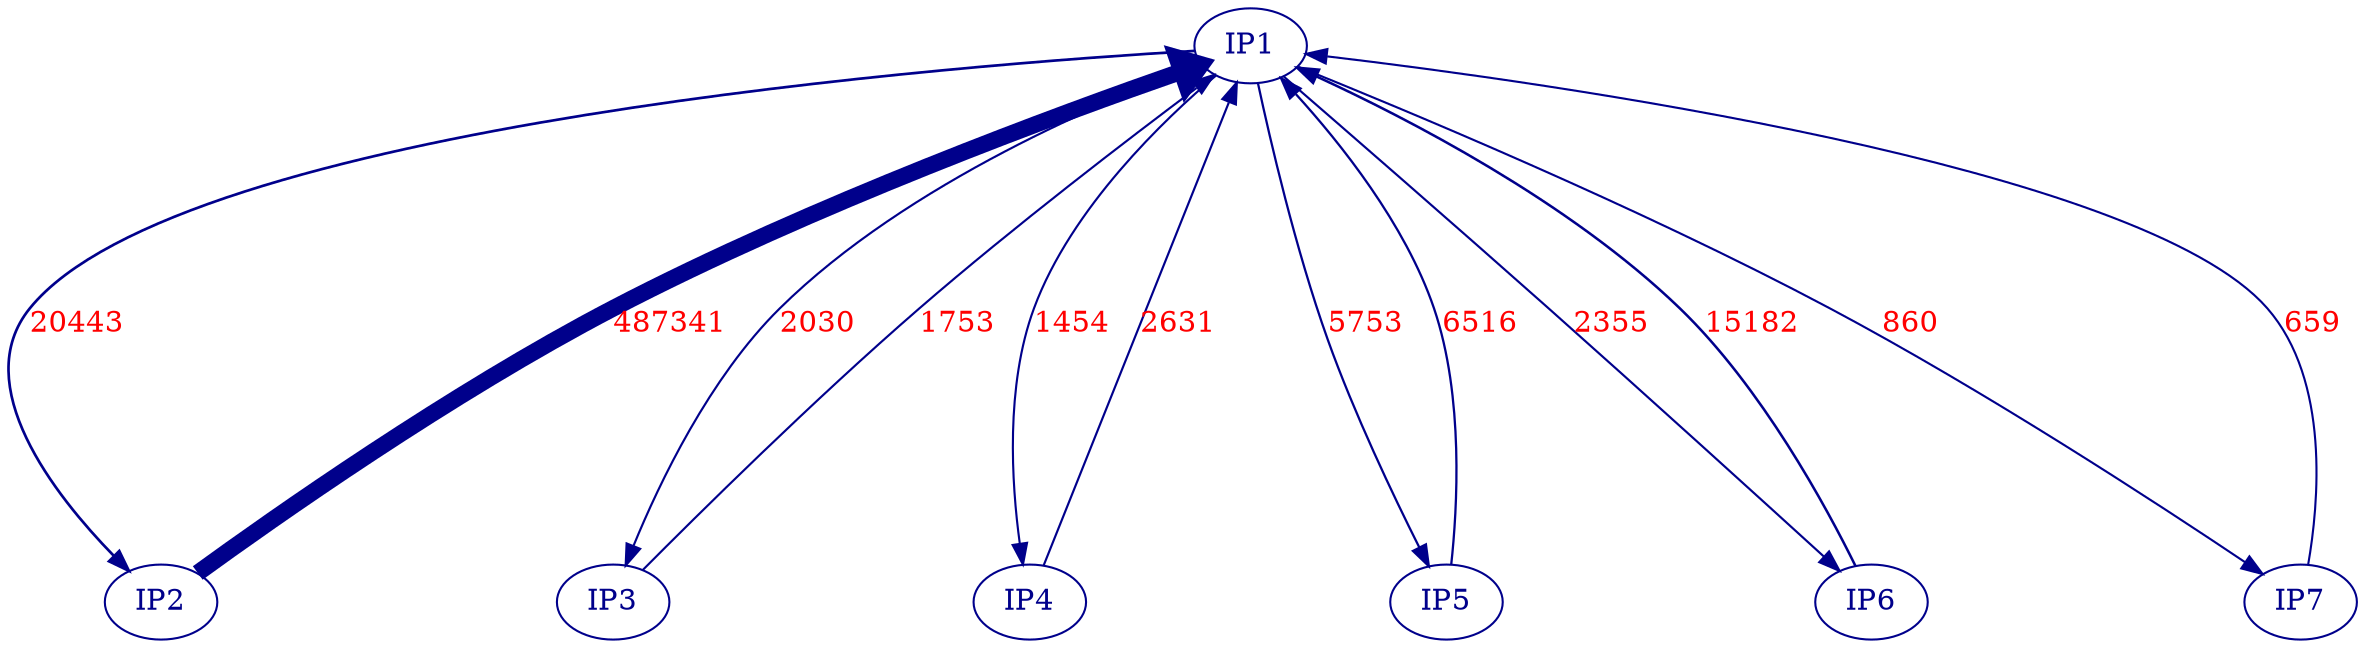 // IP Conversations twopi engine
digraph {
	graph [nodesep=0.8 ranksep=3]
	"10.138.38.223" [label=IP1 color=darkblue fontcolor=darkblue]
	"104.23.98.190" [label=IP2 color=darkblue fontcolor=darkblue]
	"34.117.237.239" [label=IP3 color=darkblue fontcolor=darkblue]
	"10.139.1.1" [label=IP4 color=darkblue fontcolor=darkblue]
	"5.135.182.68" [label=IP5 color=darkblue fontcolor=darkblue]
	"185.199.108.153" [label=IP6 color=darkblue fontcolor=darkblue]
	"104.23.99.190" [label=IP7 color=darkblue fontcolor=darkblue]
	"5.135.182.68" -> "10.138.38.223" [label=6516 color=darkblue fontcolor=red labeldistance=0 penwidth=1.0935936028366176]
	"10.138.38.223" -> "104.23.98.190" [label=20443 color=darkblue fontcolor=red labeldistance=0 penwidth=1.2936362834237218]
	"10.139.1.1" -> "10.138.38.223" [label=2631 color=darkblue fontcolor=red labeldistance=0 penwidth=1.0377907871490393]
	"104.23.99.190" -> "10.138.38.223" [label=659 color=darkblue fontcolor=red labeldistance=0 penwidth=1.009465651361162]
	"104.23.98.190" -> "10.138.38.223" [label=487341 color=darkblue fontcolor=red labeldistance=0 penwidth=8.0]
	"10.138.38.223" -> "185.199.108.153" [label=2355 color=darkblue fontcolor=red labeldistance=0 penwidth=1.0338264172314662]
	"185.199.108.153" -> "10.138.38.223" [label=15182 color=darkblue fontcolor=red labeldistance=0 penwidth=1.2180690727847647]
	"10.138.38.223" -> "104.23.99.190" [label=860 color=darkblue fontcolor=red labeldistance=0 penwidth=1.0123527468446119]
	"34.117.237.239" -> "10.138.38.223" [label=1753 color=darkblue fontcolor=red labeldistance=0 penwidth=1.025179494440238]
	"10.138.38.223" -> "34.117.237.239" [label=2030 color=darkblue fontcolor=red labeldistance=0 penwidth=1.0291582280169327]
	"10.138.38.223" -> "5.135.182.68" [label=5753 color=darkblue fontcolor=red labeldistance=0 penwidth=1.0826341309268048]
	"10.138.38.223" -> "10.139.1.1" [label=1454 color=darkblue fontcolor=red labeldistance=0 penwidth=1.020884760362867]
}
